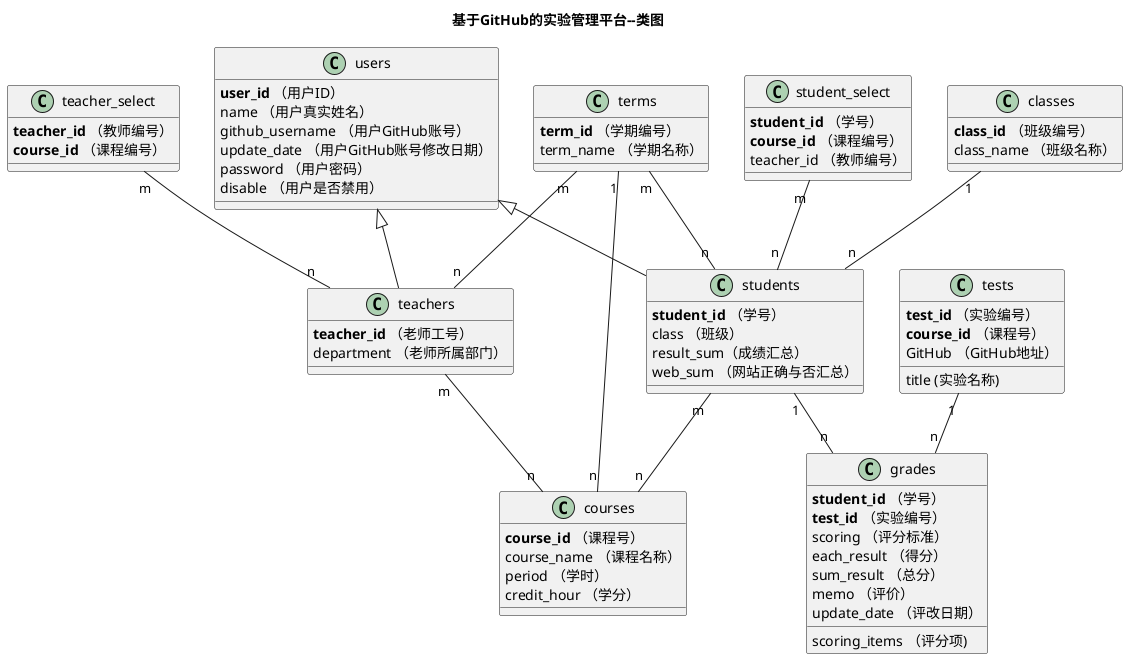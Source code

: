 @startuml
title 基于GitHub的实验管理平台--类图
class users {
    <b>user_id</b> （用户ID）
    name （用户真实姓名）
    github_username （用户GitHub账号）
    update_date （用户GitHub账号修改日期）
    password （用户密码）
    disable （用户是否禁用）
}
class teachers{
    <b>teacher_id</b> （老师工号）
    department （老师所属部门）
}
class students{
    <b>student_id</b> （学号）
    class （班级）
    result_sum（成绩汇总）
    web_sum （网站正确与否汇总）
}
users <|- students
users <|-- teachers
class courses {
     <b>course_id</b> （课程号）
      course_name （课程名称）
      period （学时）
      credit_hour （学分）
}
class grades {
    <b>student_id</b> （学号）
    <b>test_id</b> （实验编号）
    scoring_items （评分项)
    scoring （评分标准）
    each_result （得分）
    sum_result （总分）
    memo （评价）
    update_date （评改日期）
}
class tests {
    <b>test_id</b> （实验编号）
    <b>course_id</b> （课程号）
    title (实验名称)
    GitHub （GitHub地址）
}
class classes {
     <b>class_id</b> （班级编号）
     class_name （班级名称）
}
class terms {
     <b>term_id</b> （学期编号）
      term_name （学期名称）
      }
 class teacher_select{
 <b>teacher_id</b> （教师编号）
 <b>course_id</b> （课程编号）
 }
 class student_select{
 <b>student_id</b> （学号）
 <b>course_id</b> （课程编号）
    teacher_id （教师编号）
 }
teacher_select "m" --"n" "teachers"
student_select "m" --"n" "students"
terms "1" -- "n" courses
terms "m" -- "n" students
terms "m" -- "n" teachers
classes "1" -- "n" students
teachers "m" --"n" courses
students "m" -- "n" courses
students "1" -- "n"  grades
tests "1" -- "n"  grades

@enduml